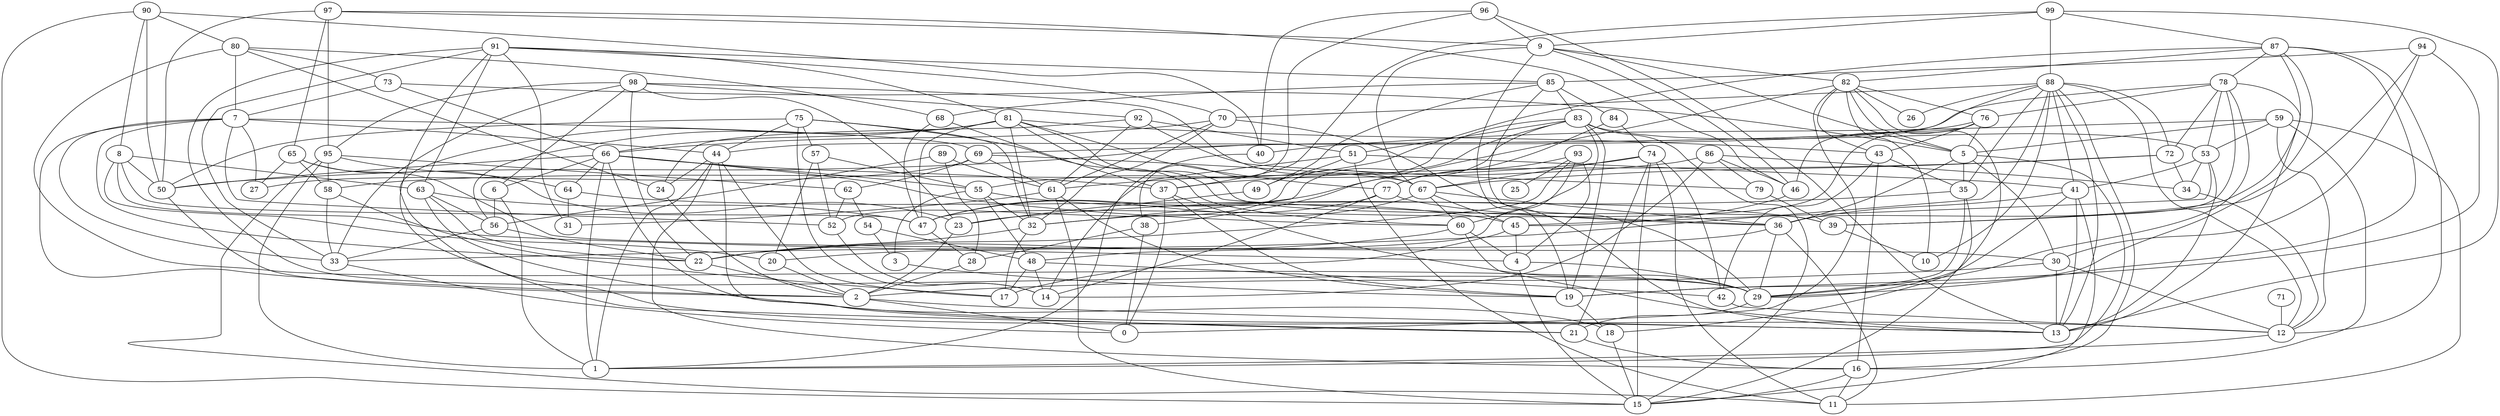 digraph GG_graph {

subgraph G_graph {
edge [color = black]
"71" -> "12" [dir = none]
"89" -> "61" [dir = none]
"56" -> "33" [dir = none]
"23" -> "2" [dir = none]
"44" -> "21" [dir = none]
"44" -> "24" [dir = none]
"94" -> "39" [dir = none]
"57" -> "20" [dir = none]
"98" -> "6" [dir = none]
"98" -> "22" [dir = none]
"54" -> "48" [dir = none]
"8" -> "4" [dir = none]
"35" -> "15" [dir = none]
"46" -> "45" [dir = none]
"87" -> "29" [dir = none]
"87" -> "82" [dir = none]
"93" -> "25" [dir = none]
"93" -> "4" [dir = none]
"78" -> "13" [dir = none]
"99" -> "37" [dir = none]
"99" -> "9" [dir = none]
"99" -> "88" [dir = none]
"99" -> "13" [dir = none]
"77" -> "36" [dir = none]
"76" -> "5" [dir = none]
"90" -> "15" [dir = none]
"92" -> "24" [dir = none]
"59" -> "12" [dir = none]
"91" -> "63" [dir = none]
"91" -> "70" [dir = none]
"91" -> "33" [dir = none]
"48" -> "42" [dir = none]
"84" -> "77" [dir = none]
"30" -> "12" [dir = none]
"30" -> "13" [dir = none]
"16" -> "15" [dir = none]
"32" -> "17" [dir = none]
"32" -> "22" [dir = none]
"53" -> "34" [dir = none]
"53" -> "13" [dir = none]
"61" -> "31" [dir = none]
"38" -> "28" [dir = none]
"38" -> "0" [dir = none]
"5" -> "36" [dir = none]
"3" -> "19" [dir = none]
"55" -> "48" [dir = none]
"55" -> "3" [dir = none]
"97" -> "50" [dir = none]
"97" -> "95" [dir = none]
"65" -> "30" [dir = none]
"7" -> "27" [dir = none]
"7" -> "52" [dir = none]
"7" -> "69" [dir = none]
"7" -> "2" [dir = none]
"2" -> "0" [dir = none]
"2" -> "13" [dir = none]
"88" -> "41" [dir = none]
"88" -> "72" [dir = none]
"88" -> "33" [dir = none]
"88" -> "26" [dir = none]
"52" -> "14" [dir = none]
"9" -> "67" [dir = none]
"9" -> "46" [dir = none]
"85" -> "68" [dir = none]
"85" -> "49" [dir = none]
"22" -> "2" [dir = none]
"60" -> "4" [dir = none]
"60" -> "13" [dir = none]
"83" -> "51" [dir = none]
"83" -> "60" [dir = none]
"24" -> "2" [dir = none]
"73" -> "5" [dir = none]
"73" -> "7" [dir = none]
"66" -> "1" [dir = none]
"66" -> "55" [dir = none]
"66" -> "60" [dir = none]
"4" -> "15" [dir = none]
"74" -> "61" [dir = none]
"40" -> "1" [dir = none]
"39" -> "10" [dir = none]
"96" -> "38" [dir = none]
"80" -> "73" [dir = none]
"82" -> "18" [dir = none]
"82" -> "47" [dir = none]
"82" -> "43" [dir = none]
"82" -> "76" [dir = none]
"81" -> "39" [dir = none]
"81" -> "36" [dir = none]
"69" -> "61" [dir = none]
"95" -> "64" [dir = none]
"95" -> "58" [dir = none]
"95" -> "62" [dir = none]
"95" -> "1" [dir = none]
"51" -> "11" [dir = none]
"51" -> "49" [dir = none]
"75" -> "60" [dir = none]
"20" -> "2" [dir = none]
"86" -> "79" [dir = none]
"86" -> "34" [dir = none]
"61" -> "15" [dir = none]
"65" -> "23" [dir = none]
"63" -> "56" [dir = none]
"79" -> "39" [dir = none]
"96" -> "40" [dir = none]
"83" -> "19" [dir = none]
"66" -> "64" [dir = none]
"81" -> "32" [dir = none]
"55" -> "45" [dir = none]
"81" -> "77" [dir = none]
"99" -> "87" [dir = none]
"44" -> "1" [dir = none]
"67" -> "32" [dir = none]
"78" -> "29" [dir = none]
"57" -> "52" [dir = none]
"97" -> "46" [dir = none]
"51" -> "14" [dir = none]
"83" -> "53" [dir = none]
"8" -> "63" [dir = none]
"4" -> "29" [dir = none]
"92" -> "51" [dir = none]
"8" -> "47" [dir = none]
"44" -> "16" [dir = none]
"85" -> "84" [dir = none]
"91" -> "31" [dir = none]
"74" -> "42" [dir = none]
"41" -> "15" [dir = none]
"44" -> "17" [dir = none]
"87" -> "39" [dir = none]
"63" -> "22" [dir = none]
"87" -> "12" [dir = none]
"37" -> "0" [dir = none]
"66" -> "6" [dir = none]
"92" -> "79" [dir = none]
"84" -> "74" [dir = none]
"75" -> "14" [dir = none]
"86" -> "58" [dir = none]
"74" -> "15" [dir = none]
"93" -> "48" [dir = none]
"63" -> "47" [dir = none]
"9" -> "82" [dir = none]
"19" -> "18" [dir = none]
"88" -> "35" [dir = none]
"69" -> "62" [dir = none]
"69" -> "27" [dir = none]
"33" -> "0" [dir = none]
"50" -> "2" [dir = none]
"63" -> "12" [dir = none]
"49" -> "23" [dir = none]
"41" -> "29" [dir = none]
"48" -> "14" [dir = none]
"53" -> "45" [dir = none]
"70" -> "61" [dir = none]
"67" -> "36" [dir = none]
"45" -> "4" [dir = none]
"88" -> "70" [dir = none]
"91" -> "81" [dir = none]
"53" -> "41" [dir = none]
"60" -> "22" [dir = none]
"47" -> "28" [dir = none]
"90" -> "8" [dir = none]
"58" -> "33" [dir = none]
"29" -> "21" [dir = none]
"76" -> "43" [dir = none]
"74" -> "67" [dir = none]
"62" -> "52" [dir = none]
"66" -> "37" [dir = none]
"94" -> "19" [dir = none]
"43" -> "16" [dir = none]
"43" -> "42" [dir = none]
"37" -> "29" [dir = none]
"83" -> "15" [dir = none]
"54" -> "3" [dir = none]
"65" -> "58" [dir = none]
"36" -> "29" [dir = none]
"61" -> "19" [dir = none]
"78" -> "53" [dir = none]
"5" -> "35" [dir = none]
"7" -> "22" [dir = none]
"70" -> "32" [dir = none]
"75" -> "57" [dir = none]
"81" -> "47" [dir = none]
"76" -> "46" [dir = none]
"18" -> "15" [dir = none]
"91" -> "13" [dir = none]
"21" -> "16" [dir = none]
"36" -> "20" [dir = none]
"81" -> "21" [dir = none]
"8" -> "20" [dir = none]
"81" -> "56" [dir = none]
"42" -> "12" [dir = none]
"58" -> "17" [dir = none]
"96" -> "13" [dir = none]
"98" -> "92" [dir = none]
"43" -> "35" [dir = none]
"94" -> "30" [dir = none]
"82" -> "10" [dir = none]
"88" -> "12" [dir = none]
"8" -> "50" [dir = none]
"80" -> "29" [dir = none]
"37" -> "19" [dir = none]
"90" -> "40" [dir = none]
"93" -> "22" [dir = none]
"6" -> "56" [dir = none]
"87" -> "78" [dir = none]
"80" -> "24" [dir = none]
"87" -> "55" [dir = none]
"6" -> "1" [dir = none]
"87" -> "19" [dir = none]
"98" -> "33" [dir = none]
"59" -> "53" [dir = none]
"70" -> "13" [dir = none]
"62" -> "54" [dir = none]
"78" -> "76" [dir = none]
"83" -> "32" [dir = none]
"59" -> "5" [dir = none]
"57" -> "55" [dir = none]
"34" -> "12" [dir = none]
"28" -> "2" [dir = none]
"76" -> "69" [dir = none]
"85" -> "83" [dir = none]
"7" -> "33" [dir = none]
"98" -> "23" [dir = none]
"97" -> "65" [dir = none]
"35" -> "23" [dir = none]
"68" -> "47" [dir = none]
"91" -> "29" [dir = none]
"85" -> "29" [dir = none]
"77" -> "47" [dir = none]
"16" -> "11" [dir = none]
"74" -> "21" [dir = none]
"94" -> "85" [dir = none]
"72" -> "67" [dir = none]
"73" -> "66" [dir = none]
"96" -> "9" [dir = none]
"89" -> "28" [dir = none]
"64" -> "31" [dir = none]
"5" -> "30" [dir = none]
"55" -> "32" [dir = none]
"86" -> "14" [dir = none]
"35" -> "29" [dir = none]
"9" -> "19" [dir = none]
"68" -> "37" [dir = none]
"56" -> "22" [dir = none]
"72" -> "34" [dir = none]
"74" -> "11" [dir = none]
"67" -> "45" [dir = none]
"83" -> "38" [dir = none]
"36" -> "11" [dir = none]
"78" -> "36" [dir = none]
"95" -> "11" [dir = none]
"92" -> "61" [dir = none]
"93" -> "77" [dir = none]
"78" -> "72" [dir = none]
"12" -> "1" [dir = none]
"82" -> "5" [dir = none]
"88" -> "16" [dir = none]
"97" -> "9" [dir = none]
"41" -> "36" [dir = none]
"41" -> "13" [dir = none]
"75" -> "32" [dir = none]
"78" -> "44" [dir = none]
"7" -> "44" [dir = none]
"59" -> "40" [dir = none]
"66" -> "50" [dir = none]
"51" -> "41" [dir = none]
"77" -> "14" [dir = none]
"90" -> "80" [dir = none]
"98" -> "95" [dir = none]
"76" -> "47" [dir = none]
"45" -> "17" [dir = none]
"82" -> "0" [dir = none]
"86" -> "46" [dir = none]
"70" -> "66" [dir = none]
"72" -> "37" [dir = none]
"90" -> "50" [dir = none]
"75" -> "50" [dir = none]
"91" -> "85" [dir = none]
"66" -> "18" [dir = none]
"81" -> "43" [dir = none]
"59" -> "11" [dir = none]
"88" -> "13" [dir = none]
"64" -> "39" [dir = none]
"5" -> "1" [dir = none]
"48" -> "17" [dir = none]
"98" -> "67" [dir = none]
"9" -> "5" [dir = none]
"88" -> "10" [dir = none]
"83" -> "52" [dir = none]
"82" -> "26" [dir = none]
"30" -> "2" [dir = none]
"65" -> "27" [dir = none]
"67" -> "60" [dir = none]
"89" -> "56" [dir = none]
"69" -> "67" [dir = none]
"59" -> "16" [dir = none]
"80" -> "7" [dir = none]
"81" -> "66" [dir = none]
"88" -> "50" [dir = none]
"75" -> "44" [dir = none]
"80" -> "68" [dir = none]
}

}

